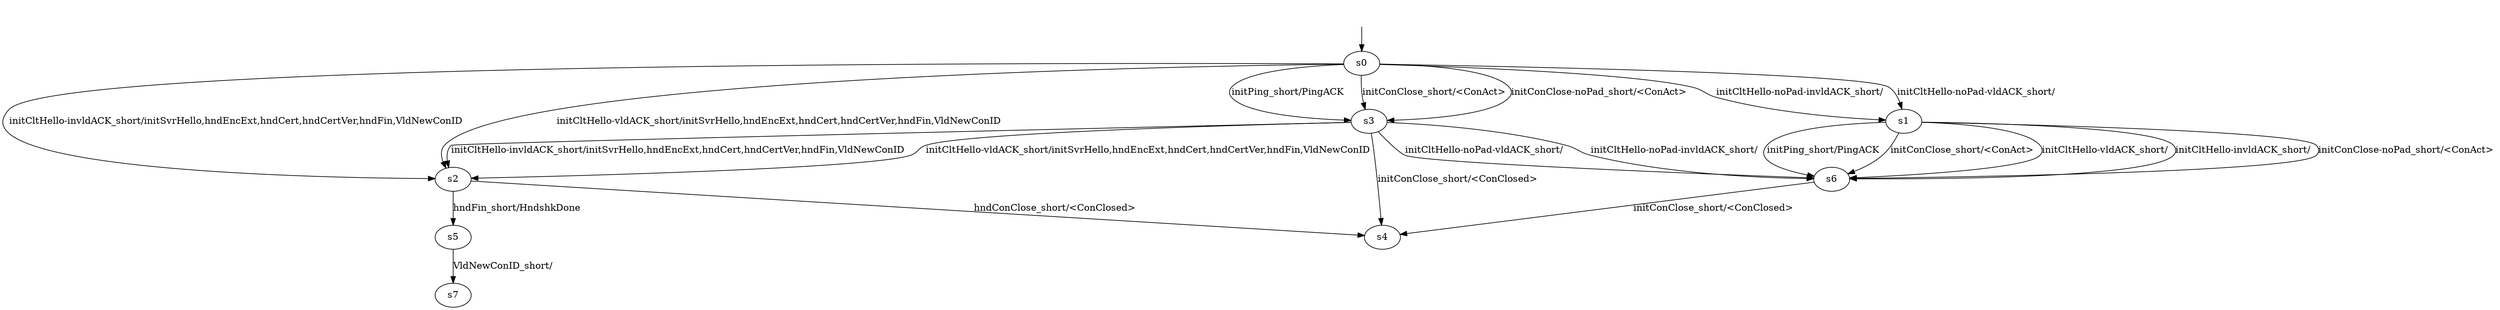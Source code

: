 digraph "../results/picoModels/pico-B-sP-0/learnedModel" {
s0 [label=s0];
s1 [label=s1];
s2 [label=s2];
s3 [label=s3];
s4 [label=s4];
s5 [label=s5];
s6 [label=s6];
s7 [label=s7];
s0 -> s3  [label="initPing_short/PingACK "];
s0 -> s3  [label="initConClose_short/<ConAct> "];
s0 -> s2  [label="initCltHello-vldACK_short/initSvrHello,hndEncExt,hndCert,hndCertVer,hndFin,VldNewConID "];
s0 -> s2  [label="initCltHello-invldACK_short/initSvrHello,hndEncExt,hndCert,hndCertVer,hndFin,VldNewConID "];
s0 -> s3  [label="initConClose-noPad_short/<ConAct> "];
s0 -> s1  [label="initCltHello-noPad-vldACK_short/ "];
s0 -> s1  [label="initCltHello-noPad-invldACK_short/ "];
s1 -> s6  [label="initPing_short/PingACK "];
s1 -> s6  [label="initConClose_short/<ConAct> "];
s1 -> s6  [label="initCltHello-vldACK_short/ "];
s1 -> s6  [label="initCltHello-invldACK_short/ "];
s1 -> s6  [label="initConClose-noPad_short/<ConAct> "];
s2 -> s5  [label="hndFin_short/HndshkDone "];
s2 -> s4  [label="hndConClose_short/<ConClosed> "];
s3 -> s4  [label="initConClose_short/<ConClosed> "];
s3 -> s2  [label="initCltHello-vldACK_short/initSvrHello,hndEncExt,hndCert,hndCertVer,hndFin,VldNewConID "];
s3 -> s2  [label="initCltHello-invldACK_short/initSvrHello,hndEncExt,hndCert,hndCertVer,hndFin,VldNewConID "];
s3 -> s6  [label="initCltHello-noPad-vldACK_short/ "];
s3 -> s6  [label="initCltHello-noPad-invldACK_short/ "];
s5 -> s7  [label="VldNewConID_short/ "];
s6 -> s4  [label="initConClose_short/<ConClosed> "];
__start0 [label="", shape=none];
__start0 -> s0  [label=""];
}
